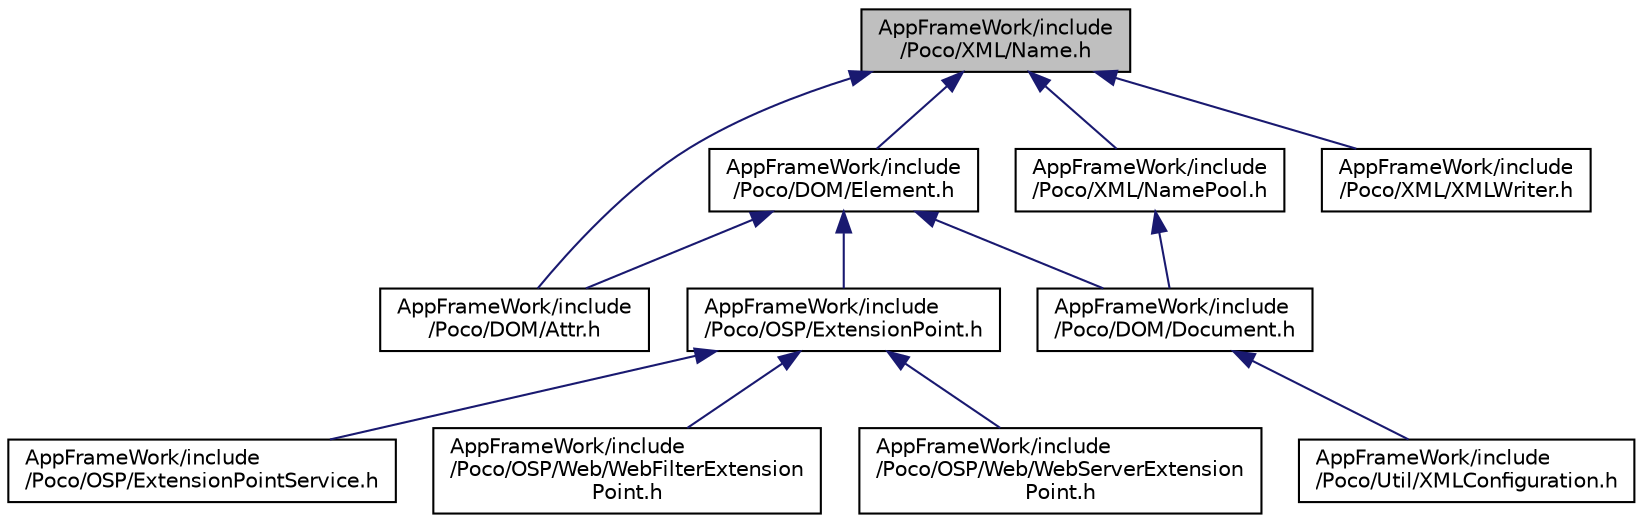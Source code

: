 digraph "AppFrameWork/include/Poco/XML/Name.h"
{
 // LATEX_PDF_SIZE
  edge [fontname="Helvetica",fontsize="10",labelfontname="Helvetica",labelfontsize="10"];
  node [fontname="Helvetica",fontsize="10",shape=record];
  Node1 [label="AppFrameWork/include\l/Poco/XML/Name.h",height=0.2,width=0.4,color="black", fillcolor="grey75", style="filled", fontcolor="black",tooltip=" "];
  Node1 -> Node2 [dir="back",color="midnightblue",fontsize="10",style="solid"];
  Node2 [label="AppFrameWork/include\l/Poco/DOM/Attr.h",height=0.2,width=0.4,color="black", fillcolor="white", style="filled",URL="$Attr_8h.html",tooltip=" "];
  Node1 -> Node3 [dir="back",color="midnightblue",fontsize="10",style="solid"];
  Node3 [label="AppFrameWork/include\l/Poco/DOM/Element.h",height=0.2,width=0.4,color="black", fillcolor="white", style="filled",URL="$Element_8h.html",tooltip=" "];
  Node3 -> Node2 [dir="back",color="midnightblue",fontsize="10",style="solid"];
  Node3 -> Node4 [dir="back",color="midnightblue",fontsize="10",style="solid"];
  Node4 [label="AppFrameWork/include\l/Poco/DOM/Document.h",height=0.2,width=0.4,color="black", fillcolor="white", style="filled",URL="$Document_8h.html",tooltip=" "];
  Node4 -> Node5 [dir="back",color="midnightblue",fontsize="10",style="solid"];
  Node5 [label="AppFrameWork/include\l/Poco/Util/XMLConfiguration.h",height=0.2,width=0.4,color="black", fillcolor="white", style="filled",URL="$XMLConfiguration_8h.html",tooltip=" "];
  Node3 -> Node6 [dir="back",color="midnightblue",fontsize="10",style="solid"];
  Node6 [label="AppFrameWork/include\l/Poco/OSP/ExtensionPoint.h",height=0.2,width=0.4,color="black", fillcolor="white", style="filled",URL="$ExtensionPoint_8h.html",tooltip=" "];
  Node6 -> Node7 [dir="back",color="midnightblue",fontsize="10",style="solid"];
  Node7 [label="AppFrameWork/include\l/Poco/OSP/ExtensionPointService.h",height=0.2,width=0.4,color="black", fillcolor="white", style="filled",URL="$ExtensionPointService_8h.html",tooltip=" "];
  Node6 -> Node8 [dir="back",color="midnightblue",fontsize="10",style="solid"];
  Node8 [label="AppFrameWork/include\l/Poco/OSP/Web/WebFilterExtension\lPoint.h",height=0.2,width=0.4,color="black", fillcolor="white", style="filled",URL="$WebFilterExtensionPoint_8h.html",tooltip=" "];
  Node6 -> Node9 [dir="back",color="midnightblue",fontsize="10",style="solid"];
  Node9 [label="AppFrameWork/include\l/Poco/OSP/Web/WebServerExtension\lPoint.h",height=0.2,width=0.4,color="black", fillcolor="white", style="filled",URL="$WebServerExtensionPoint_8h.html",tooltip=" "];
  Node1 -> Node10 [dir="back",color="midnightblue",fontsize="10",style="solid"];
  Node10 [label="AppFrameWork/include\l/Poco/XML/NamePool.h",height=0.2,width=0.4,color="black", fillcolor="white", style="filled",URL="$NamePool_8h.html",tooltip=" "];
  Node10 -> Node4 [dir="back",color="midnightblue",fontsize="10",style="solid"];
  Node1 -> Node11 [dir="back",color="midnightblue",fontsize="10",style="solid"];
  Node11 [label="AppFrameWork/include\l/Poco/XML/XMLWriter.h",height=0.2,width=0.4,color="black", fillcolor="white", style="filled",URL="$XMLWriter_8h.html",tooltip=" "];
}
